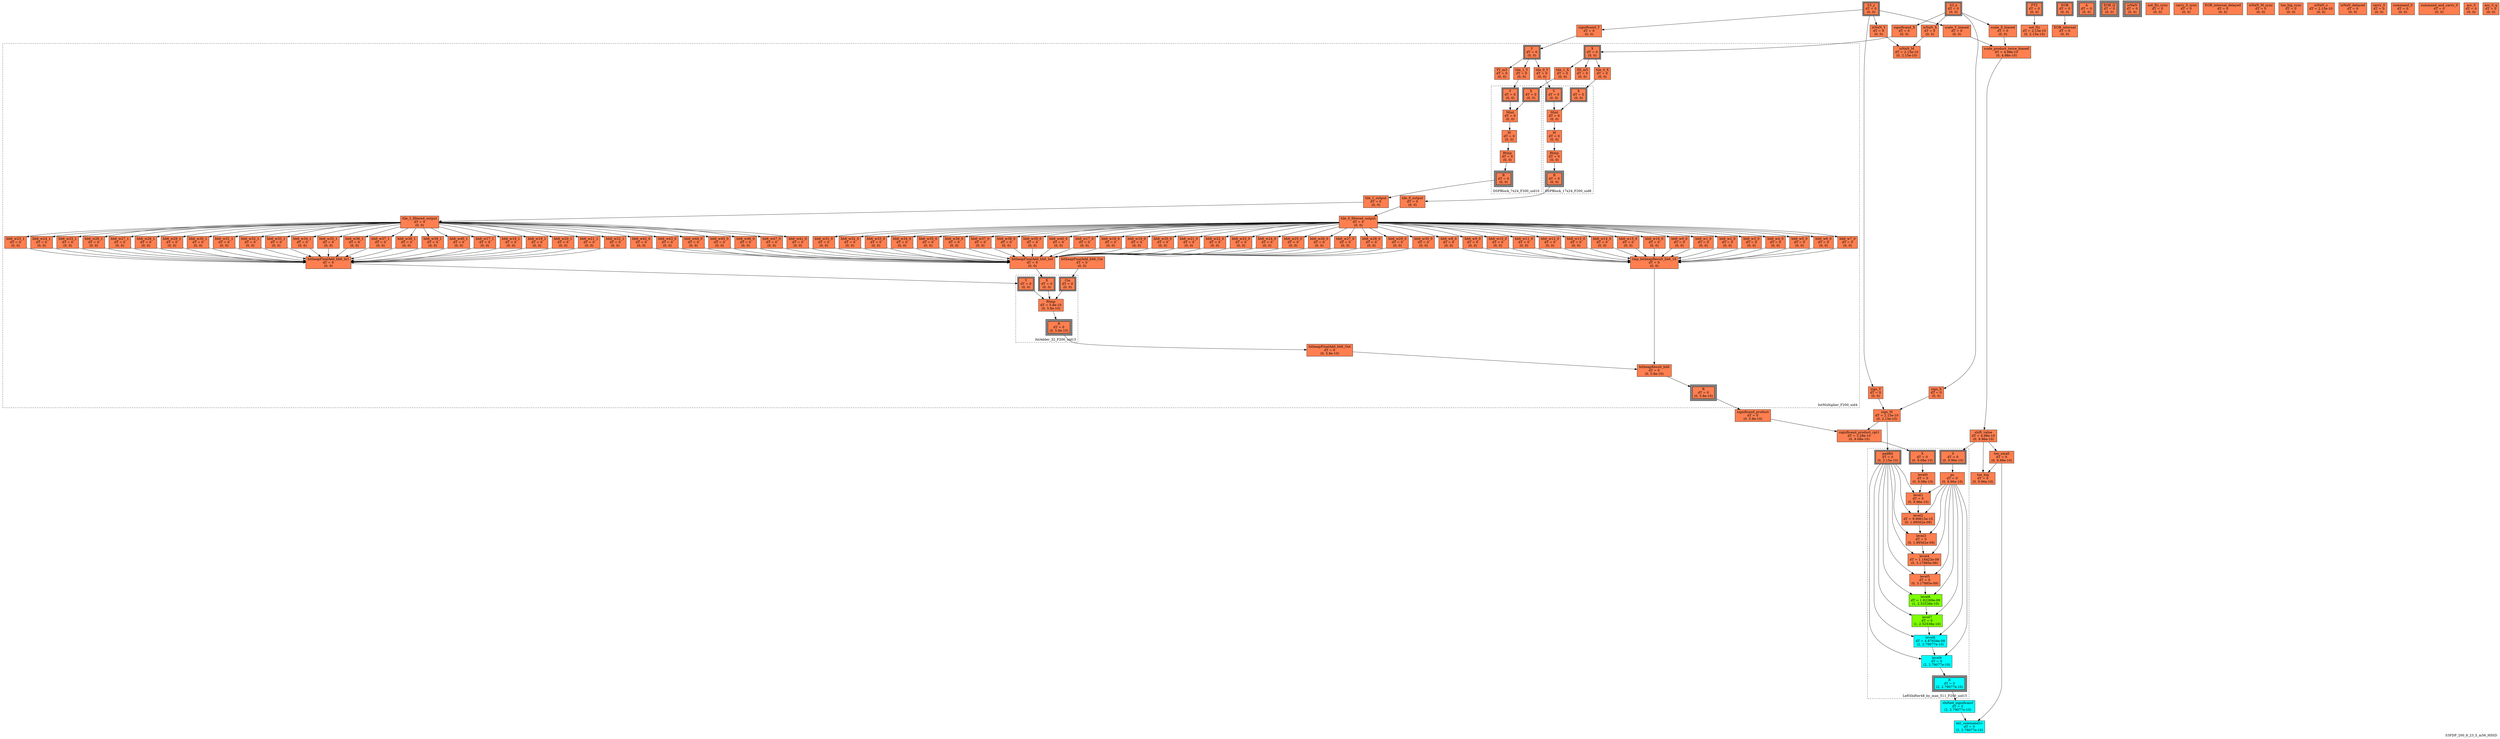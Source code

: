 digraph S3FDP_200_8_23_5_m56_HSSD
{
	//graph drawing options
	label=S3FDP_200_8_23_5_m56_HSSD;
	labelloc=bottom;
	labeljust=right;
	ratio=auto;
	nodesep=0.25;
	ranksep=0.5;

	//input/output signals of operator S3FDP_200_8_23_5_m56_HSSD
	S3_x__S3FDP_200_8_23_5_m56_HSSD [ label="S3_x\ndT = 0\n(0, 0)", shape=box, color=black, style="bold, filled", fillcolor=coral, peripheries=2 ];
	S3_y__S3FDP_200_8_23_5_m56_HSSD [ label="S3_y\ndT = 0\n(0, 0)", shape=box, color=black, style="bold, filled", fillcolor=coral, peripheries=2 ];
	FTZ__S3FDP_200_8_23_5_m56_HSSD [ label="FTZ\ndT = 0\n(0, 0)", shape=box, color=black, style="bold, filled", fillcolor=coral, peripheries=2 ];
	EOB__S3FDP_200_8_23_5_m56_HSSD [ label="EOB\ndT = 0\n(0, 0)", shape=box, color=black, style="bold, filled", fillcolor=coral, peripheries=2 ];
	A__S3FDP_200_8_23_5_m56_HSSD [ label="A\ndT = 0\n(0, 0)", shape=box, color=black, style="bold, filled", fillcolor=coral, peripheries=3 ];
	EOB_Q__S3FDP_200_8_23_5_m56_HSSD [ label="EOB_Q\ndT = 0\n(0, 0)", shape=box, color=black, style="bold, filled", fillcolor=coral, peripheries=3 ];
	isNaN__S3FDP_200_8_23_5_m56_HSSD [ label="isNaN\ndT = 0\n(0, 0)", shape=box, color=black, style="bold, filled", fillcolor=coral, peripheries=3 ];
	{rank=same S3_x__S3FDP_200_8_23_5_m56_HSSD, S3_y__S3FDP_200_8_23_5_m56_HSSD, FTZ__S3FDP_200_8_23_5_m56_HSSD, EOB__S3FDP_200_8_23_5_m56_HSSD};
	{rank=same A__S3FDP_200_8_23_5_m56_HSSD, EOB_Q__S3FDP_200_8_23_5_m56_HSSD, isNaN__S3FDP_200_8_23_5_m56_HSSD};
	//internal signals of operator S3FDP_200_8_23_5_m56_HSSD
	sign_X__S3FDP_200_8_23_5_m56_HSSD [ label="sign_X\ndT = 0\n(0, 0)", shape=box, color=black, style=filled, fillcolor=coral, peripheries=1 ];
	sign_Y__S3FDP_200_8_23_5_m56_HSSD [ label="sign_Y\ndT = 0\n(0, 0)", shape=box, color=black, style=filled, fillcolor=coral, peripheries=1 ];
	sign_M__S3FDP_200_8_23_5_m56_HSSD [ label="sign_M\ndT = 2.15e-10\n(0, 2.15e-10)", shape=box, color=black, style=filled, fillcolor=coral, peripheries=1 ];
	isNaN_X__S3FDP_200_8_23_5_m56_HSSD [ label="isNaN_X\ndT = 0\n(0, 0)", shape=box, color=black, style=filled, fillcolor=coral, peripheries=1 ];
	isNaN_Y__S3FDP_200_8_23_5_m56_HSSD [ label="isNaN_Y\ndT = 0\n(0, 0)", shape=box, color=black, style=filled, fillcolor=coral, peripheries=1 ];
	isNaN_M__S3FDP_200_8_23_5_m56_HSSD [ label="isNaN_M\ndT = 2.15e-10\n(0, 2.15e-10)", shape=box, color=black, style=filled, fillcolor=coral, peripheries=1 ];
	significand_X__S3FDP_200_8_23_5_m56_HSSD [ label="significand_X\ndT = 0\n(0, 0)", shape=box, color=black, style=filled, fillcolor=coral, peripheries=1 ];
	significand_Y__S3FDP_200_8_23_5_m56_HSSD [ label="significand_Y\ndT = 0\n(0, 0)", shape=box, color=black, style=filled, fillcolor=coral, peripheries=1 ];
	significand_product__S3FDP_200_8_23_5_m56_HSSD [ label="significand_product\ndT = 0\n(0, 5.8e-10)", shape=box, color=black, style=filled, fillcolor=coral, peripheries=1 ];
	scale_X_biased__S3FDP_200_8_23_5_m56_HSSD [ label="scale_X_biased\ndT = 0\n(0, 0)", shape=box, color=black, style=filled, fillcolor=coral, peripheries=1 ];
	scale_Y_biased__S3FDP_200_8_23_5_m56_HSSD [ label="scale_Y_biased\ndT = 0\n(0, 0)", shape=box, color=black, style=filled, fillcolor=coral, peripheries=1 ];
	scale_product_twice_biased__S3FDP_200_8_23_5_m56_HSSD [ label="scale_product_twice_biased\ndT = 4.98e-10\n(0, 4.98e-10)", shape=box, color=black, style=filled, fillcolor=coral, peripheries=1 ];
	significand_product_cpt1__S3FDP_200_8_23_5_m56_HSSD [ label="significand_product_cpt1\ndT = 3.28e-10\n(0, 9.08e-10)", shape=box, color=black, style=filled, fillcolor=coral, peripheries=1 ];
	shift_value__S3FDP_200_8_23_5_m56_HSSD [ label="shift_value\ndT = 4.98e-10\n(0, 9.96e-10)", shape=box, color=black, style=filled, fillcolor=coral, peripheries=1 ];
	shifted_significand__S3FDP_200_8_23_5_m56_HSSD [ label="shifted_significand\ndT = 0\n(2, 2.79077e-10)", shape=box, color=black, style=filled, fillcolor=cyan, peripheries=1 ];
	too_small__S3FDP_200_8_23_5_m56_HSSD [ label="too_small\ndT = 0\n(0, 9.96e-10)", shape=box, color=black, style=filled, fillcolor=coral, peripheries=1 ];
	too_big__S3FDP_200_8_23_5_m56_HSSD [ label="too_big\ndT = 0\n(0, 9.96e-10)", shape=box, color=black, style=filled, fillcolor=coral, peripheries=1 ];
	ext_summand1c__S3FDP_200_8_23_5_m56_HSSD [ label="ext_summand1c\ndT = 0\n(2, 2.79077e-10)", shape=box, color=black, style=filled, fillcolor=cyan, peripheries=1 ];
	not_ftz__S3FDP_200_8_23_5_m56_HSSD [ label="not_ftz\ndT = 2.15e-10\n(0, 2.15e-10)", shape=box, color=black, style=filled, fillcolor=coral, peripheries=1 ];
	EOB_internal__S3FDP_200_8_23_5_m56_HSSD [ label="EOB_internal\ndT = 0\n(0, 0)", shape=box, color=black, style=filled, fillcolor=coral, peripheries=1 ];
	not_ftz_sync__S3FDP_200_8_23_5_m56_HSSD [ label="not_ftz_sync\ndT = 0\n(0, 0)", shape=box, color=black, style=filled, fillcolor=coral, peripheries=1 ];
	carry_0_sync__S3FDP_200_8_23_5_m56_HSSD [ label="carry_0_sync\ndT = 0\n(0, 0)", shape=box, color=black, style=filled, fillcolor=coral, peripheries=1 ];
	EOB_internal_delayed__S3FDP_200_8_23_5_m56_HSSD [ label="EOB_internal_delayed\ndT = 0\n(0, 0)", shape=box, color=black, style=filled, fillcolor=coral, peripheries=1 ];
	isNaN_M_sync__S3FDP_200_8_23_5_m56_HSSD [ label="isNaN_M_sync\ndT = 0\n(0, 0)", shape=box, color=black, style=filled, fillcolor=coral, peripheries=1 ];
	too_big_sync__S3FDP_200_8_23_5_m56_HSSD [ label="too_big_sync\ndT = 0\n(0, 0)", shape=box, color=black, style=filled, fillcolor=coral, peripheries=1 ];
	isNaN_o__S3FDP_200_8_23_5_m56_HSSD [ label="isNaN_o\ndT = 2.15e-10\n(0, 0)", shape=box, color=black, style=filled, fillcolor=coral, peripheries=1 ];
	isNaN_delayed__S3FDP_200_8_23_5_m56_HSSD [ label="isNaN_delayed\ndT = 0\n(0, 0)", shape=box, color=black, style=filled, fillcolor=coral, peripheries=1 ];
	carry_0__S3FDP_200_8_23_5_m56_HSSD [ label="carry_0\ndT = 0\n(0, 0)", shape=box, color=black, style=filled, fillcolor=coral, peripheries=1 ];
	summand_0__S3FDP_200_8_23_5_m56_HSSD [ label="summand_0\ndT = 0\n(0, 0)", shape=box, color=black, style=filled, fillcolor=coral, peripheries=1 ];
	summand_and_carry_0__S3FDP_200_8_23_5_m56_HSSD [ label="summand_and_carry_0\ndT = 0\n(0, 0)", shape=box, color=black, style=filled, fillcolor=coral, peripheries=1 ];
	acc_0__S3FDP_200_8_23_5_m56_HSSD [ label="acc_0\ndT = 0\n(0, 0)", shape=box, color=black, style=filled, fillcolor=coral, peripheries=1 ];
	acc_0_q__S3FDP_200_8_23_5_m56_HSSD [ label="acc_0_q\ndT = 0\n(0, 0)", shape=box, color=black, style=filled, fillcolor=coral, peripheries=1 ];

	//subcomponents of operator S3FDP_200_8_23_5_m56_HSSD

	subgraph cluster_IntMultiplier_F200_uid4
	{
		//graph drawing options
		label=IntMultiplier_F200_uid4;
		labelloc=bottom;
		labeljust=right;
		style="bold, dotted";
		ratio=auto;
		nodesep=0.25;
		ranksep=0.5;

		//input/output signals of operator IntMultiplier_F200_uid4
		X__IntMultiplier_F200_uid4 [ label="X\ndT = 0\n(0, 0)", shape=box, color=black, style="bold, filled", fillcolor=coral, peripheries=2 ];
		Y__IntMultiplier_F200_uid4 [ label="Y\ndT = 0\n(0, 0)", shape=box, color=black, style="bold, filled", fillcolor=coral, peripheries=2 ];
		R__IntMultiplier_F200_uid4 [ label="R\ndT = 0\n(0, 5.8e-10)", shape=box, color=black, style="bold, filled", fillcolor=coral, peripheries=3 ];
		{rank=same X__IntMultiplier_F200_uid4, Y__IntMultiplier_F200_uid4};
		{rank=same R__IntMultiplier_F200_uid4};
		//internal signals of operator IntMultiplier_F200_uid4
		XX_m5__IntMultiplier_F200_uid4 [ label="XX_m5\ndT = 0\n(0, 0)", shape=box, color=black, style=filled, fillcolor=coral, peripheries=1 ];
		YY_m5__IntMultiplier_F200_uid4 [ label="YY_m5\ndT = 0\n(0, 0)", shape=box, color=black, style=filled, fillcolor=coral, peripheries=1 ];
		tile_0_X__IntMultiplier_F200_uid4 [ label="tile_0_X\ndT = 0\n(0, 0)", shape=box, color=black, style=filled, fillcolor=coral, peripheries=1 ];
		tile_0_Y__IntMultiplier_F200_uid4 [ label="tile_0_Y\ndT = 0\n(0, 0)", shape=box, color=black, style=filled, fillcolor=coral, peripheries=1 ];
		tile_0_output__IntMultiplier_F200_uid4 [ label="tile_0_output\ndT = 0\n(0, 0)", shape=box, color=black, style=filled, fillcolor=coral, peripheries=1 ];
		tile_0_filtered_output__IntMultiplier_F200_uid4 [ label="tile_0_filtered_output\ndT = 0\n(0, 0)", shape=box, color=black, style=filled, fillcolor=coral, peripheries=1 ];
		bh6_w0_0__IntMultiplier_F200_uid4 [ label="bh6_w0_0\ndT = 0\n(0, 0)", shape=box, color=black, style=filled, fillcolor=coral, peripheries=1 ];
		bh6_w1_0__IntMultiplier_F200_uid4 [ label="bh6_w1_0\ndT = 0\n(0, 0)", shape=box, color=black, style=filled, fillcolor=coral, peripheries=1 ];
		bh6_w2_0__IntMultiplier_F200_uid4 [ label="bh6_w2_0\ndT = 0\n(0, 0)", shape=box, color=black, style=filled, fillcolor=coral, peripheries=1 ];
		bh6_w3_0__IntMultiplier_F200_uid4 [ label="bh6_w3_0\ndT = 0\n(0, 0)", shape=box, color=black, style=filled, fillcolor=coral, peripheries=1 ];
		bh6_w4_0__IntMultiplier_F200_uid4 [ label="bh6_w4_0\ndT = 0\n(0, 0)", shape=box, color=black, style=filled, fillcolor=coral, peripheries=1 ];
		bh6_w5_0__IntMultiplier_F200_uid4 [ label="bh6_w5_0\ndT = 0\n(0, 0)", shape=box, color=black, style=filled, fillcolor=coral, peripheries=1 ];
		bh6_w6_0__IntMultiplier_F200_uid4 [ label="bh6_w6_0\ndT = 0\n(0, 0)", shape=box, color=black, style=filled, fillcolor=coral, peripheries=1 ];
		bh6_w7_0__IntMultiplier_F200_uid4 [ label="bh6_w7_0\ndT = 0\n(0, 0)", shape=box, color=black, style=filled, fillcolor=coral, peripheries=1 ];
		bh6_w8_0__IntMultiplier_F200_uid4 [ label="bh6_w8_0\ndT = 0\n(0, 0)", shape=box, color=black, style=filled, fillcolor=coral, peripheries=1 ];
		bh6_w9_0__IntMultiplier_F200_uid4 [ label="bh6_w9_0\ndT = 0\n(0, 0)", shape=box, color=black, style=filled, fillcolor=coral, peripheries=1 ];
		bh6_w10_0__IntMultiplier_F200_uid4 [ label="bh6_w10_0\ndT = 0\n(0, 0)", shape=box, color=black, style=filled, fillcolor=coral, peripheries=1 ];
		bh6_w11_0__IntMultiplier_F200_uid4 [ label="bh6_w11_0\ndT = 0\n(0, 0)", shape=box, color=black, style=filled, fillcolor=coral, peripheries=1 ];
		bh6_w12_0__IntMultiplier_F200_uid4 [ label="bh6_w12_0\ndT = 0\n(0, 0)", shape=box, color=black, style=filled, fillcolor=coral, peripheries=1 ];
		bh6_w13_0__IntMultiplier_F200_uid4 [ label="bh6_w13_0\ndT = 0\n(0, 0)", shape=box, color=black, style=filled, fillcolor=coral, peripheries=1 ];
		bh6_w14_0__IntMultiplier_F200_uid4 [ label="bh6_w14_0\ndT = 0\n(0, 0)", shape=box, color=black, style=filled, fillcolor=coral, peripheries=1 ];
		bh6_w15_0__IntMultiplier_F200_uid4 [ label="bh6_w15_0\ndT = 0\n(0, 0)", shape=box, color=black, style=filled, fillcolor=coral, peripheries=1 ];
		bh6_w16_0__IntMultiplier_F200_uid4 [ label="bh6_w16_0\ndT = 0\n(0, 0)", shape=box, color=black, style=filled, fillcolor=coral, peripheries=1 ];
		bh6_w17_0__IntMultiplier_F200_uid4 [ label="bh6_w17_0\ndT = 0\n(0, 0)", shape=box, color=black, style=filled, fillcolor=coral, peripheries=1 ];
		bh6_w18_0__IntMultiplier_F200_uid4 [ label="bh6_w18_0\ndT = 0\n(0, 0)", shape=box, color=black, style=filled, fillcolor=coral, peripheries=1 ];
		bh6_w19_0__IntMultiplier_F200_uid4 [ label="bh6_w19_0\ndT = 0\n(0, 0)", shape=box, color=black, style=filled, fillcolor=coral, peripheries=1 ];
		bh6_w20_0__IntMultiplier_F200_uid4 [ label="bh6_w20_0\ndT = 0\n(0, 0)", shape=box, color=black, style=filled, fillcolor=coral, peripheries=1 ];
		bh6_w21_0__IntMultiplier_F200_uid4 [ label="bh6_w21_0\ndT = 0\n(0, 0)", shape=box, color=black, style=filled, fillcolor=coral, peripheries=1 ];
		bh6_w22_0__IntMultiplier_F200_uid4 [ label="bh6_w22_0\ndT = 0\n(0, 0)", shape=box, color=black, style=filled, fillcolor=coral, peripheries=1 ];
		bh6_w23_0__IntMultiplier_F200_uid4 [ label="bh6_w23_0\ndT = 0\n(0, 0)", shape=box, color=black, style=filled, fillcolor=coral, peripheries=1 ];
		bh6_w24_0__IntMultiplier_F200_uid4 [ label="bh6_w24_0\ndT = 0\n(0, 0)", shape=box, color=black, style=filled, fillcolor=coral, peripheries=1 ];
		bh6_w25_0__IntMultiplier_F200_uid4 [ label="bh6_w25_0\ndT = 0\n(0, 0)", shape=box, color=black, style=filled, fillcolor=coral, peripheries=1 ];
		bh6_w26_0__IntMultiplier_F200_uid4 [ label="bh6_w26_0\ndT = 0\n(0, 0)", shape=box, color=black, style=filled, fillcolor=coral, peripheries=1 ];
		bh6_w27_0__IntMultiplier_F200_uid4 [ label="bh6_w27_0\ndT = 0\n(0, 0)", shape=box, color=black, style=filled, fillcolor=coral, peripheries=1 ];
		bh6_w28_0__IntMultiplier_F200_uid4 [ label="bh6_w28_0\ndT = 0\n(0, 0)", shape=box, color=black, style=filled, fillcolor=coral, peripheries=1 ];
		bh6_w29_0__IntMultiplier_F200_uid4 [ label="bh6_w29_0\ndT = 0\n(0, 0)", shape=box, color=black, style=filled, fillcolor=coral, peripheries=1 ];
		bh6_w30_0__IntMultiplier_F200_uid4 [ label="bh6_w30_0\ndT = 0\n(0, 0)", shape=box, color=black, style=filled, fillcolor=coral, peripheries=1 ];
		bh6_w31_0__IntMultiplier_F200_uid4 [ label="bh6_w31_0\ndT = 0\n(0, 0)", shape=box, color=black, style=filled, fillcolor=coral, peripheries=1 ];
		bh6_w32_0__IntMultiplier_F200_uid4 [ label="bh6_w32_0\ndT = 0\n(0, 0)", shape=box, color=black, style=filled, fillcolor=coral, peripheries=1 ];
		bh6_w33_0__IntMultiplier_F200_uid4 [ label="bh6_w33_0\ndT = 0\n(0, 0)", shape=box, color=black, style=filled, fillcolor=coral, peripheries=1 ];
		bh6_w34_0__IntMultiplier_F200_uid4 [ label="bh6_w34_0\ndT = 0\n(0, 0)", shape=box, color=black, style=filled, fillcolor=coral, peripheries=1 ];
		bh6_w35_0__IntMultiplier_F200_uid4 [ label="bh6_w35_0\ndT = 0\n(0, 0)", shape=box, color=black, style=filled, fillcolor=coral, peripheries=1 ];
		bh6_w36_0__IntMultiplier_F200_uid4 [ label="bh6_w36_0\ndT = 0\n(0, 0)", shape=box, color=black, style=filled, fillcolor=coral, peripheries=1 ];
		bh6_w37_0__IntMultiplier_F200_uid4 [ label="bh6_w37_0\ndT = 0\n(0, 0)", shape=box, color=black, style=filled, fillcolor=coral, peripheries=1 ];
		bh6_w38_0__IntMultiplier_F200_uid4 [ label="bh6_w38_0\ndT = 0\n(0, 0)", shape=box, color=black, style=filled, fillcolor=coral, peripheries=1 ];
		bh6_w39_0__IntMultiplier_F200_uid4 [ label="bh6_w39_0\ndT = 0\n(0, 0)", shape=box, color=black, style=filled, fillcolor=coral, peripheries=1 ];
		bh6_w40_0__IntMultiplier_F200_uid4 [ label="bh6_w40_0\ndT = 0\n(0, 0)", shape=box, color=black, style=filled, fillcolor=coral, peripheries=1 ];
		tile_1_X__IntMultiplier_F200_uid4 [ label="tile_1_X\ndT = 0\n(0, 0)", shape=box, color=black, style=filled, fillcolor=coral, peripheries=1 ];
		tile_1_Y__IntMultiplier_F200_uid4 [ label="tile_1_Y\ndT = 0\n(0, 0)", shape=box, color=black, style=filled, fillcolor=coral, peripheries=1 ];
		tile_1_output__IntMultiplier_F200_uid4 [ label="tile_1_output\ndT = 0\n(0, 0)", shape=box, color=black, style=filled, fillcolor=coral, peripheries=1 ];
		tile_1_filtered_output__IntMultiplier_F200_uid4 [ label="tile_1_filtered_output\ndT = 0\n(0, 0)", shape=box, color=black, style=filled, fillcolor=coral, peripheries=1 ];
		bh6_w17_1__IntMultiplier_F200_uid4 [ label="bh6_w17_1\ndT = 0\n(0, 0)", shape=box, color=black, style=filled, fillcolor=coral, peripheries=1 ];
		bh6_w18_1__IntMultiplier_F200_uid4 [ label="bh6_w18_1\ndT = 0\n(0, 0)", shape=box, color=black, style=filled, fillcolor=coral, peripheries=1 ];
		bh6_w19_1__IntMultiplier_F200_uid4 [ label="bh6_w19_1\ndT = 0\n(0, 0)", shape=box, color=black, style=filled, fillcolor=coral, peripheries=1 ];
		bh6_w20_1__IntMultiplier_F200_uid4 [ label="bh6_w20_1\ndT = 0\n(0, 0)", shape=box, color=black, style=filled, fillcolor=coral, peripheries=1 ];
		bh6_w21_1__IntMultiplier_F200_uid4 [ label="bh6_w21_1\ndT = 0\n(0, 0)", shape=box, color=black, style=filled, fillcolor=coral, peripheries=1 ];
		bh6_w22_1__IntMultiplier_F200_uid4 [ label="bh6_w22_1\ndT = 0\n(0, 0)", shape=box, color=black, style=filled, fillcolor=coral, peripheries=1 ];
		bh6_w23_1__IntMultiplier_F200_uid4 [ label="bh6_w23_1\ndT = 0\n(0, 0)", shape=box, color=black, style=filled, fillcolor=coral, peripheries=1 ];
		bh6_w24_1__IntMultiplier_F200_uid4 [ label="bh6_w24_1\ndT = 0\n(0, 0)", shape=box, color=black, style=filled, fillcolor=coral, peripheries=1 ];
		bh6_w25_1__IntMultiplier_F200_uid4 [ label="bh6_w25_1\ndT = 0\n(0, 0)", shape=box, color=black, style=filled, fillcolor=coral, peripheries=1 ];
		bh6_w26_1__IntMultiplier_F200_uid4 [ label="bh6_w26_1\ndT = 0\n(0, 0)", shape=box, color=black, style=filled, fillcolor=coral, peripheries=1 ];
		bh6_w27_1__IntMultiplier_F200_uid4 [ label="bh6_w27_1\ndT = 0\n(0, 0)", shape=box, color=black, style=filled, fillcolor=coral, peripheries=1 ];
		bh6_w28_1__IntMultiplier_F200_uid4 [ label="bh6_w28_1\ndT = 0\n(0, 0)", shape=box, color=black, style=filled, fillcolor=coral, peripheries=1 ];
		bh6_w29_1__IntMultiplier_F200_uid4 [ label="bh6_w29_1\ndT = 0\n(0, 0)", shape=box, color=black, style=filled, fillcolor=coral, peripheries=1 ];
		bh6_w30_1__IntMultiplier_F200_uid4 [ label="bh6_w30_1\ndT = 0\n(0, 0)", shape=box, color=black, style=filled, fillcolor=coral, peripheries=1 ];
		bh6_w31_1__IntMultiplier_F200_uid4 [ label="bh6_w31_1\ndT = 0\n(0, 0)", shape=box, color=black, style=filled, fillcolor=coral, peripheries=1 ];
		bh6_w32_1__IntMultiplier_F200_uid4 [ label="bh6_w32_1\ndT = 0\n(0, 0)", shape=box, color=black, style=filled, fillcolor=coral, peripheries=1 ];
		bh6_w33_1__IntMultiplier_F200_uid4 [ label="bh6_w33_1\ndT = 0\n(0, 0)", shape=box, color=black, style=filled, fillcolor=coral, peripheries=1 ];
		bh6_w34_1__IntMultiplier_F200_uid4 [ label="bh6_w34_1\ndT = 0\n(0, 0)", shape=box, color=black, style=filled, fillcolor=coral, peripheries=1 ];
		bh6_w35_1__IntMultiplier_F200_uid4 [ label="bh6_w35_1\ndT = 0\n(0, 0)", shape=box, color=black, style=filled, fillcolor=coral, peripheries=1 ];
		bh6_w36_1__IntMultiplier_F200_uid4 [ label="bh6_w36_1\ndT = 0\n(0, 0)", shape=box, color=black, style=filled, fillcolor=coral, peripheries=1 ];
		bh6_w37_1__IntMultiplier_F200_uid4 [ label="bh6_w37_1\ndT = 0\n(0, 0)", shape=box, color=black, style=filled, fillcolor=coral, peripheries=1 ];
		bh6_w38_1__IntMultiplier_F200_uid4 [ label="bh6_w38_1\ndT = 0\n(0, 0)", shape=box, color=black, style=filled, fillcolor=coral, peripheries=1 ];
		bh6_w39_1__IntMultiplier_F200_uid4 [ label="bh6_w39_1\ndT = 0\n(0, 0)", shape=box, color=black, style=filled, fillcolor=coral, peripheries=1 ];
		bh6_w40_1__IntMultiplier_F200_uid4 [ label="bh6_w40_1\ndT = 0\n(0, 0)", shape=box, color=black, style=filled, fillcolor=coral, peripheries=1 ];
		bh6_w41_0__IntMultiplier_F200_uid4 [ label="bh6_w41_0\ndT = 0\n(0, 0)", shape=box, color=black, style=filled, fillcolor=coral, peripheries=1 ];
		bh6_w42_0__IntMultiplier_F200_uid4 [ label="bh6_w42_0\ndT = 0\n(0, 0)", shape=box, color=black, style=filled, fillcolor=coral, peripheries=1 ];
		bh6_w43_0__IntMultiplier_F200_uid4 [ label="bh6_w43_0\ndT = 0\n(0, 0)", shape=box, color=black, style=filled, fillcolor=coral, peripheries=1 ];
		bh6_w44_0__IntMultiplier_F200_uid4 [ label="bh6_w44_0\ndT = 0\n(0, 0)", shape=box, color=black, style=filled, fillcolor=coral, peripheries=1 ];
		bh6_w45_0__IntMultiplier_F200_uid4 [ label="bh6_w45_0\ndT = 0\n(0, 0)", shape=box, color=black, style=filled, fillcolor=coral, peripheries=1 ];
		bh6_w46_0__IntMultiplier_F200_uid4 [ label="bh6_w46_0\ndT = 0\n(0, 0)", shape=box, color=black, style=filled, fillcolor=coral, peripheries=1 ];
		bh6_w47_0__IntMultiplier_F200_uid4 [ label="bh6_w47_0\ndT = 0\n(0, 0)", shape=box, color=black, style=filled, fillcolor=coral, peripheries=1 ];
		tmp_bitheapResult_bh6_16__IntMultiplier_F200_uid4 [ label="tmp_bitheapResult_bh6_16\ndT = 0\n(0, 0)", shape=box, color=black, style=filled, fillcolor=coral, peripheries=1 ];
		bitheapFinalAdd_bh6_In0__IntMultiplier_F200_uid4 [ label="bitheapFinalAdd_bh6_In0\ndT = 0\n(0, 0)", shape=box, color=black, style=filled, fillcolor=coral, peripheries=1 ];
		bitheapFinalAdd_bh6_In1__IntMultiplier_F200_uid4 [ label="bitheapFinalAdd_bh6_In1\ndT = 0\n(0, 0)", shape=box, color=black, style=filled, fillcolor=coral, peripheries=1 ];
		bitheapFinalAdd_bh6_Cin__IntMultiplier_F200_uid4 [ label="bitheapFinalAdd_bh6_Cin\ndT = 0\n(0, 0)", shape=box, color=black, style=filled, fillcolor=coral, peripheries=1 ];
		bitheapFinalAdd_bh6_Out__IntMultiplier_F200_uid4 [ label="bitheapFinalAdd_bh6_Out\ndT = 0\n(0, 5.8e-10)", shape=box, color=black, style=filled, fillcolor=coral, peripheries=1 ];
		bitheapResult_bh6__IntMultiplier_F200_uid4 [ label="bitheapResult_bh6\ndT = 0\n(0, 5.8e-10)", shape=box, color=black, style=filled, fillcolor=coral, peripheries=1 ];

		//subcomponents of operator IntMultiplier_F200_uid4

		subgraph cluster_DSPBlock_17x24_F200_uid8
		{
			//graph drawing options
			label=DSPBlock_17x24_F200_uid8;
			labelloc=bottom;
			labeljust=right;
			style="bold, dotted";
			ratio=auto;
			nodesep=0.25;
			ranksep=0.5;

			//input/output signals of operator DSPBlock_17x24_F200_uid8
			X__DSPBlock_17x24_F200_uid8 [ label="X\ndT = 0\n(0, 0)", shape=box, color=black, style="bold, filled", fillcolor=coral, peripheries=2 ];
			Y__DSPBlock_17x24_F200_uid8 [ label="Y\ndT = 0\n(0, 0)", shape=box, color=black, style="bold, filled", fillcolor=coral, peripheries=2 ];
			R__DSPBlock_17x24_F200_uid8 [ label="R\ndT = 0\n(0, 0)", shape=box, color=black, style="bold, filled", fillcolor=coral, peripheries=3 ];
			{rank=same X__DSPBlock_17x24_F200_uid8, Y__DSPBlock_17x24_F200_uid8};
			{rank=same R__DSPBlock_17x24_F200_uid8};
			//internal signals of operator DSPBlock_17x24_F200_uid8
			Mint__DSPBlock_17x24_F200_uid8 [ label="Mint\ndT = 0\n(0, 0)", shape=box, color=black, style=filled, fillcolor=coral, peripheries=1 ];
			M__DSPBlock_17x24_F200_uid8 [ label="M\ndT = 0\n(0, 0)", shape=box, color=black, style=filled, fillcolor=coral, peripheries=1 ];
			Rtmp__DSPBlock_17x24_F200_uid8 [ label="Rtmp\ndT = 0\n(0, 0)", shape=box, color=black, style=filled, fillcolor=coral, peripheries=1 ];

			//subcomponents of operator DSPBlock_17x24_F200_uid8

			//input and internal signal connections of operator DSPBlock_17x24_F200_uid8
			X__DSPBlock_17x24_F200_uid8 -> Mint__DSPBlock_17x24_F200_uid8 [ arrowhead=normal, arrowsize=1.0, arrowtail=normal, color=black, dir=forward  ];
			Y__DSPBlock_17x24_F200_uid8 -> Mint__DSPBlock_17x24_F200_uid8 [ arrowhead=normal, arrowsize=1.0, arrowtail=normal, color=black, dir=forward  ];
			Mint__DSPBlock_17x24_F200_uid8 -> M__DSPBlock_17x24_F200_uid8 [ arrowhead=normal, arrowsize=1.0, arrowtail=normal, color=black, dir=forward  ];
			M__DSPBlock_17x24_F200_uid8 -> Rtmp__DSPBlock_17x24_F200_uid8 [ arrowhead=normal, arrowsize=1.0, arrowtail=normal, color=black, dir=forward  ];
			Rtmp__DSPBlock_17x24_F200_uid8 -> R__DSPBlock_17x24_F200_uid8 [ arrowhead=normal, arrowsize=1.0, arrowtail=normal, color=black, dir=forward  ];
		}

			//output signal connections of operator DSPBlock_17x24_F200_uid8
			R__DSPBlock_17x24_F200_uid8 -> tile_0_output__IntMultiplier_F200_uid4 [ arrowhead=normal, arrowsize=1.0, arrowtail=normal, color=black, dir=forward  ];

		subgraph cluster_DSPBlock_7x24_F200_uid10
		{
			//graph drawing options
			label=DSPBlock_7x24_F200_uid10;
			labelloc=bottom;
			labeljust=right;
			style="bold, dotted";
			ratio=auto;
			nodesep=0.25;
			ranksep=0.5;

			//input/output signals of operator DSPBlock_7x24_F200_uid10
			X__DSPBlock_7x24_F200_uid10 [ label="X\ndT = 0\n(0, 0)", shape=box, color=black, style="bold, filled", fillcolor=coral, peripheries=2 ];
			Y__DSPBlock_7x24_F200_uid10 [ label="Y\ndT = 0\n(0, 0)", shape=box, color=black, style="bold, filled", fillcolor=coral, peripheries=2 ];
			R__DSPBlock_7x24_F200_uid10 [ label="R\ndT = 0\n(0, 0)", shape=box, color=black, style="bold, filled", fillcolor=coral, peripheries=3 ];
			{rank=same X__DSPBlock_7x24_F200_uid10, Y__DSPBlock_7x24_F200_uid10};
			{rank=same R__DSPBlock_7x24_F200_uid10};
			//internal signals of operator DSPBlock_7x24_F200_uid10
			Mint__DSPBlock_7x24_F200_uid10 [ label="Mint\ndT = 0\n(0, 0)", shape=box, color=black, style=filled, fillcolor=coral, peripheries=1 ];
			M__DSPBlock_7x24_F200_uid10 [ label="M\ndT = 0\n(0, 0)", shape=box, color=black, style=filled, fillcolor=coral, peripheries=1 ];
			Rtmp__DSPBlock_7x24_F200_uid10 [ label="Rtmp\ndT = 0\n(0, 0)", shape=box, color=black, style=filled, fillcolor=coral, peripheries=1 ];

			//subcomponents of operator DSPBlock_7x24_F200_uid10

			//input and internal signal connections of operator DSPBlock_7x24_F200_uid10
			X__DSPBlock_7x24_F200_uid10 -> Mint__DSPBlock_7x24_F200_uid10 [ arrowhead=normal, arrowsize=1.0, arrowtail=normal, color=black, dir=forward  ];
			Y__DSPBlock_7x24_F200_uid10 -> Mint__DSPBlock_7x24_F200_uid10 [ arrowhead=normal, arrowsize=1.0, arrowtail=normal, color=black, dir=forward  ];
			Mint__DSPBlock_7x24_F200_uid10 -> M__DSPBlock_7x24_F200_uid10 [ arrowhead=normal, arrowsize=1.0, arrowtail=normal, color=black, dir=forward  ];
			M__DSPBlock_7x24_F200_uid10 -> Rtmp__DSPBlock_7x24_F200_uid10 [ arrowhead=normal, arrowsize=1.0, arrowtail=normal, color=black, dir=forward  ];
			Rtmp__DSPBlock_7x24_F200_uid10 -> R__DSPBlock_7x24_F200_uid10 [ arrowhead=normal, arrowsize=1.0, arrowtail=normal, color=black, dir=forward  ];
		}

			//output signal connections of operator DSPBlock_7x24_F200_uid10
			R__DSPBlock_7x24_F200_uid10 -> tile_1_output__IntMultiplier_F200_uid4 [ arrowhead=normal, arrowsize=1.0, arrowtail=normal, color=black, dir=forward  ];

		subgraph cluster_IntAdder_32_F200_uid13
		{
			//graph drawing options
			label=IntAdder_32_F200_uid13;
			labelloc=bottom;
			labeljust=right;
			style="bold, dotted";
			ratio=auto;
			nodesep=0.25;
			ranksep=0.5;

			//input/output signals of operator IntAdder_32_F200_uid13
			X__IntAdder_32_F200_uid13 [ label="X\ndT = 0\n(0, 0)", shape=box, color=black, style="bold, filled", fillcolor=coral, peripheries=2 ];
			Y__IntAdder_32_F200_uid13 [ label="Y\ndT = 0\n(0, 0)", shape=box, color=black, style="bold, filled", fillcolor=coral, peripheries=2 ];
			Cin__IntAdder_32_F200_uid13 [ label="Cin\ndT = 0\n(0, 0)", shape=box, color=black, style="bold, filled", fillcolor=coral, peripheries=2 ];
			R__IntAdder_32_F200_uid13 [ label="R\ndT = 0\n(0, 5.8e-10)", shape=box, color=black, style="bold, filled", fillcolor=coral, peripheries=3 ];
			{rank=same X__IntAdder_32_F200_uid13, Y__IntAdder_32_F200_uid13, Cin__IntAdder_32_F200_uid13};
			{rank=same R__IntAdder_32_F200_uid13};
			//internal signals of operator IntAdder_32_F200_uid13
			Rtmp__IntAdder_32_F200_uid13 [ label="Rtmp\ndT = 5.8e-10\n(0, 5.8e-10)", shape=box, color=black, style=filled, fillcolor=coral, peripheries=1 ];

			//subcomponents of operator IntAdder_32_F200_uid13

			//input and internal signal connections of operator IntAdder_32_F200_uid13
			X__IntAdder_32_F200_uid13 -> Rtmp__IntAdder_32_F200_uid13 [ arrowhead=normal, arrowsize=1.0, arrowtail=normal, color=black, dir=forward  ];
			Y__IntAdder_32_F200_uid13 -> Rtmp__IntAdder_32_F200_uid13 [ arrowhead=normal, arrowsize=1.0, arrowtail=normal, color=black, dir=forward  ];
			Cin__IntAdder_32_F200_uid13 -> Rtmp__IntAdder_32_F200_uid13 [ arrowhead=normal, arrowsize=1.0, arrowtail=normal, color=black, dir=forward  ];
			Rtmp__IntAdder_32_F200_uid13 -> R__IntAdder_32_F200_uid13 [ arrowhead=normal, arrowsize=1.0, arrowtail=normal, color=black, dir=forward  ];
		}

			//output signal connections of operator IntAdder_32_F200_uid13
			R__IntAdder_32_F200_uid13 -> bitheapFinalAdd_bh6_Out__IntMultiplier_F200_uid4 [ arrowhead=normal, arrowsize=1.0, arrowtail=normal, color=black, dir=forward  ];

		//input and internal signal connections of operator IntMultiplier_F200_uid4
		X__IntMultiplier_F200_uid4 -> XX_m5__IntMultiplier_F200_uid4 [ arrowhead=normal, arrowsize=1.0, arrowtail=normal, color=black, dir=forward  ];
		X__IntMultiplier_F200_uid4 -> tile_0_X__IntMultiplier_F200_uid4 [ arrowhead=normal, arrowsize=1.0, arrowtail=normal, color=black, dir=forward  ];
		X__IntMultiplier_F200_uid4 -> tile_1_X__IntMultiplier_F200_uid4 [ arrowhead=normal, arrowsize=1.0, arrowtail=normal, color=black, dir=forward  ];
		Y__IntMultiplier_F200_uid4 -> YY_m5__IntMultiplier_F200_uid4 [ arrowhead=normal, arrowsize=1.0, arrowtail=normal, color=black, dir=forward  ];
		Y__IntMultiplier_F200_uid4 -> tile_0_Y__IntMultiplier_F200_uid4 [ arrowhead=normal, arrowsize=1.0, arrowtail=normal, color=black, dir=forward  ];
		Y__IntMultiplier_F200_uid4 -> tile_1_Y__IntMultiplier_F200_uid4 [ arrowhead=normal, arrowsize=1.0, arrowtail=normal, color=black, dir=forward  ];
		tile_0_X__IntMultiplier_F200_uid4 -> X__DSPBlock_17x24_F200_uid8 [ arrowhead=normal, arrowsize=1.0, arrowtail=normal, color=black, dir=forward  ];
		tile_0_Y__IntMultiplier_F200_uid4 -> Y__DSPBlock_17x24_F200_uid8 [ arrowhead=normal, arrowsize=1.0, arrowtail=normal, color=black, dir=forward  ];
		tile_0_output__IntMultiplier_F200_uid4 -> tile_0_filtered_output__IntMultiplier_F200_uid4 [ arrowhead=normal, arrowsize=1.0, arrowtail=normal, color=black, dir=forward  ];
		tile_0_filtered_output__IntMultiplier_F200_uid4 -> bh6_w0_0__IntMultiplier_F200_uid4 [ arrowhead=normal, arrowsize=1.0, arrowtail=normal, color=black, dir=forward  ];
		tile_0_filtered_output__IntMultiplier_F200_uid4 -> bh6_w1_0__IntMultiplier_F200_uid4 [ arrowhead=normal, arrowsize=1.0, arrowtail=normal, color=black, dir=forward  ];
		tile_0_filtered_output__IntMultiplier_F200_uid4 -> bh6_w2_0__IntMultiplier_F200_uid4 [ arrowhead=normal, arrowsize=1.0, arrowtail=normal, color=black, dir=forward  ];
		tile_0_filtered_output__IntMultiplier_F200_uid4 -> bh6_w3_0__IntMultiplier_F200_uid4 [ arrowhead=normal, arrowsize=1.0, arrowtail=normal, color=black, dir=forward  ];
		tile_0_filtered_output__IntMultiplier_F200_uid4 -> bh6_w4_0__IntMultiplier_F200_uid4 [ arrowhead=normal, arrowsize=1.0, arrowtail=normal, color=black, dir=forward  ];
		tile_0_filtered_output__IntMultiplier_F200_uid4 -> bh6_w5_0__IntMultiplier_F200_uid4 [ arrowhead=normal, arrowsize=1.0, arrowtail=normal, color=black, dir=forward  ];
		tile_0_filtered_output__IntMultiplier_F200_uid4 -> bh6_w6_0__IntMultiplier_F200_uid4 [ arrowhead=normal, arrowsize=1.0, arrowtail=normal, color=black, dir=forward  ];
		tile_0_filtered_output__IntMultiplier_F200_uid4 -> bh6_w7_0__IntMultiplier_F200_uid4 [ arrowhead=normal, arrowsize=1.0, arrowtail=normal, color=black, dir=forward  ];
		tile_0_filtered_output__IntMultiplier_F200_uid4 -> bh6_w8_0__IntMultiplier_F200_uid4 [ arrowhead=normal, arrowsize=1.0, arrowtail=normal, color=black, dir=forward  ];
		tile_0_filtered_output__IntMultiplier_F200_uid4 -> bh6_w9_0__IntMultiplier_F200_uid4 [ arrowhead=normal, arrowsize=1.0, arrowtail=normal, color=black, dir=forward  ];
		tile_0_filtered_output__IntMultiplier_F200_uid4 -> bh6_w10_0__IntMultiplier_F200_uid4 [ arrowhead=normal, arrowsize=1.0, arrowtail=normal, color=black, dir=forward  ];
		tile_0_filtered_output__IntMultiplier_F200_uid4 -> bh6_w11_0__IntMultiplier_F200_uid4 [ arrowhead=normal, arrowsize=1.0, arrowtail=normal, color=black, dir=forward  ];
		tile_0_filtered_output__IntMultiplier_F200_uid4 -> bh6_w12_0__IntMultiplier_F200_uid4 [ arrowhead=normal, arrowsize=1.0, arrowtail=normal, color=black, dir=forward  ];
		tile_0_filtered_output__IntMultiplier_F200_uid4 -> bh6_w13_0__IntMultiplier_F200_uid4 [ arrowhead=normal, arrowsize=1.0, arrowtail=normal, color=black, dir=forward  ];
		tile_0_filtered_output__IntMultiplier_F200_uid4 -> bh6_w14_0__IntMultiplier_F200_uid4 [ arrowhead=normal, arrowsize=1.0, arrowtail=normal, color=black, dir=forward  ];
		tile_0_filtered_output__IntMultiplier_F200_uid4 -> bh6_w15_0__IntMultiplier_F200_uid4 [ arrowhead=normal, arrowsize=1.0, arrowtail=normal, color=black, dir=forward  ];
		tile_0_filtered_output__IntMultiplier_F200_uid4 -> bh6_w16_0__IntMultiplier_F200_uid4 [ arrowhead=normal, arrowsize=1.0, arrowtail=normal, color=black, dir=forward  ];
		tile_0_filtered_output__IntMultiplier_F200_uid4 -> bh6_w17_0__IntMultiplier_F200_uid4 [ arrowhead=normal, arrowsize=1.0, arrowtail=normal, color=black, dir=forward  ];
		tile_0_filtered_output__IntMultiplier_F200_uid4 -> bh6_w18_0__IntMultiplier_F200_uid4 [ arrowhead=normal, arrowsize=1.0, arrowtail=normal, color=black, dir=forward  ];
		tile_0_filtered_output__IntMultiplier_F200_uid4 -> bh6_w19_0__IntMultiplier_F200_uid4 [ arrowhead=normal, arrowsize=1.0, arrowtail=normal, color=black, dir=forward  ];
		tile_0_filtered_output__IntMultiplier_F200_uid4 -> bh6_w20_0__IntMultiplier_F200_uid4 [ arrowhead=normal, arrowsize=1.0, arrowtail=normal, color=black, dir=forward  ];
		tile_0_filtered_output__IntMultiplier_F200_uid4 -> bh6_w21_0__IntMultiplier_F200_uid4 [ arrowhead=normal, arrowsize=1.0, arrowtail=normal, color=black, dir=forward  ];
		tile_0_filtered_output__IntMultiplier_F200_uid4 -> bh6_w22_0__IntMultiplier_F200_uid4 [ arrowhead=normal, arrowsize=1.0, arrowtail=normal, color=black, dir=forward  ];
		tile_0_filtered_output__IntMultiplier_F200_uid4 -> bh6_w23_0__IntMultiplier_F200_uid4 [ arrowhead=normal, arrowsize=1.0, arrowtail=normal, color=black, dir=forward  ];
		tile_0_filtered_output__IntMultiplier_F200_uid4 -> bh6_w24_0__IntMultiplier_F200_uid4 [ arrowhead=normal, arrowsize=1.0, arrowtail=normal, color=black, dir=forward  ];
		tile_0_filtered_output__IntMultiplier_F200_uid4 -> bh6_w25_0__IntMultiplier_F200_uid4 [ arrowhead=normal, arrowsize=1.0, arrowtail=normal, color=black, dir=forward  ];
		tile_0_filtered_output__IntMultiplier_F200_uid4 -> bh6_w26_0__IntMultiplier_F200_uid4 [ arrowhead=normal, arrowsize=1.0, arrowtail=normal, color=black, dir=forward  ];
		tile_0_filtered_output__IntMultiplier_F200_uid4 -> bh6_w27_0__IntMultiplier_F200_uid4 [ arrowhead=normal, arrowsize=1.0, arrowtail=normal, color=black, dir=forward  ];
		tile_0_filtered_output__IntMultiplier_F200_uid4 -> bh6_w28_0__IntMultiplier_F200_uid4 [ arrowhead=normal, arrowsize=1.0, arrowtail=normal, color=black, dir=forward  ];
		tile_0_filtered_output__IntMultiplier_F200_uid4 -> bh6_w29_0__IntMultiplier_F200_uid4 [ arrowhead=normal, arrowsize=1.0, arrowtail=normal, color=black, dir=forward  ];
		tile_0_filtered_output__IntMultiplier_F200_uid4 -> bh6_w30_0__IntMultiplier_F200_uid4 [ arrowhead=normal, arrowsize=1.0, arrowtail=normal, color=black, dir=forward  ];
		tile_0_filtered_output__IntMultiplier_F200_uid4 -> bh6_w31_0__IntMultiplier_F200_uid4 [ arrowhead=normal, arrowsize=1.0, arrowtail=normal, color=black, dir=forward  ];
		tile_0_filtered_output__IntMultiplier_F200_uid4 -> bh6_w32_0__IntMultiplier_F200_uid4 [ arrowhead=normal, arrowsize=1.0, arrowtail=normal, color=black, dir=forward  ];
		tile_0_filtered_output__IntMultiplier_F200_uid4 -> bh6_w33_0__IntMultiplier_F200_uid4 [ arrowhead=normal, arrowsize=1.0, arrowtail=normal, color=black, dir=forward  ];
		tile_0_filtered_output__IntMultiplier_F200_uid4 -> bh6_w34_0__IntMultiplier_F200_uid4 [ arrowhead=normal, arrowsize=1.0, arrowtail=normal, color=black, dir=forward  ];
		tile_0_filtered_output__IntMultiplier_F200_uid4 -> bh6_w35_0__IntMultiplier_F200_uid4 [ arrowhead=normal, arrowsize=1.0, arrowtail=normal, color=black, dir=forward  ];
		tile_0_filtered_output__IntMultiplier_F200_uid4 -> bh6_w36_0__IntMultiplier_F200_uid4 [ arrowhead=normal, arrowsize=1.0, arrowtail=normal, color=black, dir=forward  ];
		tile_0_filtered_output__IntMultiplier_F200_uid4 -> bh6_w37_0__IntMultiplier_F200_uid4 [ arrowhead=normal, arrowsize=1.0, arrowtail=normal, color=black, dir=forward  ];
		tile_0_filtered_output__IntMultiplier_F200_uid4 -> bh6_w38_0__IntMultiplier_F200_uid4 [ arrowhead=normal, arrowsize=1.0, arrowtail=normal, color=black, dir=forward  ];
		tile_0_filtered_output__IntMultiplier_F200_uid4 -> bh6_w39_0__IntMultiplier_F200_uid4 [ arrowhead=normal, arrowsize=1.0, arrowtail=normal, color=black, dir=forward  ];
		tile_0_filtered_output__IntMultiplier_F200_uid4 -> bh6_w40_0__IntMultiplier_F200_uid4 [ arrowhead=normal, arrowsize=1.0, arrowtail=normal, color=black, dir=forward  ];
		bh6_w0_0__IntMultiplier_F200_uid4 -> tmp_bitheapResult_bh6_16__IntMultiplier_F200_uid4 [ arrowhead=normal, arrowsize=1.0, arrowtail=normal, color=black, dir=forward  ];
		bh6_w1_0__IntMultiplier_F200_uid4 -> tmp_bitheapResult_bh6_16__IntMultiplier_F200_uid4 [ arrowhead=normal, arrowsize=1.0, arrowtail=normal, color=black, dir=forward  ];
		bh6_w2_0__IntMultiplier_F200_uid4 -> tmp_bitheapResult_bh6_16__IntMultiplier_F200_uid4 [ arrowhead=normal, arrowsize=1.0, arrowtail=normal, color=black, dir=forward  ];
		bh6_w3_0__IntMultiplier_F200_uid4 -> tmp_bitheapResult_bh6_16__IntMultiplier_F200_uid4 [ arrowhead=normal, arrowsize=1.0, arrowtail=normal, color=black, dir=forward  ];
		bh6_w4_0__IntMultiplier_F200_uid4 -> tmp_bitheapResult_bh6_16__IntMultiplier_F200_uid4 [ arrowhead=normal, arrowsize=1.0, arrowtail=normal, color=black, dir=forward  ];
		bh6_w5_0__IntMultiplier_F200_uid4 -> tmp_bitheapResult_bh6_16__IntMultiplier_F200_uid4 [ arrowhead=normal, arrowsize=1.0, arrowtail=normal, color=black, dir=forward  ];
		bh6_w6_0__IntMultiplier_F200_uid4 -> tmp_bitheapResult_bh6_16__IntMultiplier_F200_uid4 [ arrowhead=normal, arrowsize=1.0, arrowtail=normal, color=black, dir=forward  ];
		bh6_w7_0__IntMultiplier_F200_uid4 -> tmp_bitheapResult_bh6_16__IntMultiplier_F200_uid4 [ arrowhead=normal, arrowsize=1.0, arrowtail=normal, color=black, dir=forward  ];
		bh6_w8_0__IntMultiplier_F200_uid4 -> tmp_bitheapResult_bh6_16__IntMultiplier_F200_uid4 [ arrowhead=normal, arrowsize=1.0, arrowtail=normal, color=black, dir=forward  ];
		bh6_w9_0__IntMultiplier_F200_uid4 -> tmp_bitheapResult_bh6_16__IntMultiplier_F200_uid4 [ arrowhead=normal, arrowsize=1.0, arrowtail=normal, color=black, dir=forward  ];
		bh6_w10_0__IntMultiplier_F200_uid4 -> tmp_bitheapResult_bh6_16__IntMultiplier_F200_uid4 [ arrowhead=normal, arrowsize=1.0, arrowtail=normal, color=black, dir=forward  ];
		bh6_w11_0__IntMultiplier_F200_uid4 -> tmp_bitheapResult_bh6_16__IntMultiplier_F200_uid4 [ arrowhead=normal, arrowsize=1.0, arrowtail=normal, color=black, dir=forward  ];
		bh6_w12_0__IntMultiplier_F200_uid4 -> tmp_bitheapResult_bh6_16__IntMultiplier_F200_uid4 [ arrowhead=normal, arrowsize=1.0, arrowtail=normal, color=black, dir=forward  ];
		bh6_w13_0__IntMultiplier_F200_uid4 -> tmp_bitheapResult_bh6_16__IntMultiplier_F200_uid4 [ arrowhead=normal, arrowsize=1.0, arrowtail=normal, color=black, dir=forward  ];
		bh6_w14_0__IntMultiplier_F200_uid4 -> tmp_bitheapResult_bh6_16__IntMultiplier_F200_uid4 [ arrowhead=normal, arrowsize=1.0, arrowtail=normal, color=black, dir=forward  ];
		bh6_w15_0__IntMultiplier_F200_uid4 -> tmp_bitheapResult_bh6_16__IntMultiplier_F200_uid4 [ arrowhead=normal, arrowsize=1.0, arrowtail=normal, color=black, dir=forward  ];
		bh6_w16_0__IntMultiplier_F200_uid4 -> tmp_bitheapResult_bh6_16__IntMultiplier_F200_uid4 [ arrowhead=normal, arrowsize=1.0, arrowtail=normal, color=black, dir=forward  ];
		bh6_w17_0__IntMultiplier_F200_uid4 -> bitheapFinalAdd_bh6_In0__IntMultiplier_F200_uid4 [ arrowhead=normal, arrowsize=1.0, arrowtail=normal, color=black, dir=forward  ];
		bh6_w18_0__IntMultiplier_F200_uid4 -> bitheapFinalAdd_bh6_In0__IntMultiplier_F200_uid4 [ arrowhead=normal, arrowsize=1.0, arrowtail=normal, color=black, dir=forward  ];
		bh6_w19_0__IntMultiplier_F200_uid4 -> bitheapFinalAdd_bh6_In0__IntMultiplier_F200_uid4 [ arrowhead=normal, arrowsize=1.0, arrowtail=normal, color=black, dir=forward  ];
		bh6_w20_0__IntMultiplier_F200_uid4 -> bitheapFinalAdd_bh6_In0__IntMultiplier_F200_uid4 [ arrowhead=normal, arrowsize=1.0, arrowtail=normal, color=black, dir=forward  ];
		bh6_w21_0__IntMultiplier_F200_uid4 -> bitheapFinalAdd_bh6_In0__IntMultiplier_F200_uid4 [ arrowhead=normal, arrowsize=1.0, arrowtail=normal, color=black, dir=forward  ];
		bh6_w22_0__IntMultiplier_F200_uid4 -> bitheapFinalAdd_bh6_In0__IntMultiplier_F200_uid4 [ arrowhead=normal, arrowsize=1.0, arrowtail=normal, color=black, dir=forward  ];
		bh6_w23_0__IntMultiplier_F200_uid4 -> bitheapFinalAdd_bh6_In0__IntMultiplier_F200_uid4 [ arrowhead=normal, arrowsize=1.0, arrowtail=normal, color=black, dir=forward  ];
		bh6_w24_0__IntMultiplier_F200_uid4 -> bitheapFinalAdd_bh6_In0__IntMultiplier_F200_uid4 [ arrowhead=normal, arrowsize=1.0, arrowtail=normal, color=black, dir=forward  ];
		bh6_w25_0__IntMultiplier_F200_uid4 -> bitheapFinalAdd_bh6_In0__IntMultiplier_F200_uid4 [ arrowhead=normal, arrowsize=1.0, arrowtail=normal, color=black, dir=forward  ];
		bh6_w26_0__IntMultiplier_F200_uid4 -> bitheapFinalAdd_bh6_In0__IntMultiplier_F200_uid4 [ arrowhead=normal, arrowsize=1.0, arrowtail=normal, color=black, dir=forward  ];
		bh6_w27_0__IntMultiplier_F200_uid4 -> bitheapFinalAdd_bh6_In0__IntMultiplier_F200_uid4 [ arrowhead=normal, arrowsize=1.0, arrowtail=normal, color=black, dir=forward  ];
		bh6_w28_0__IntMultiplier_F200_uid4 -> bitheapFinalAdd_bh6_In0__IntMultiplier_F200_uid4 [ arrowhead=normal, arrowsize=1.0, arrowtail=normal, color=black, dir=forward  ];
		bh6_w29_0__IntMultiplier_F200_uid4 -> bitheapFinalAdd_bh6_In0__IntMultiplier_F200_uid4 [ arrowhead=normal, arrowsize=1.0, arrowtail=normal, color=black, dir=forward  ];
		bh6_w30_0__IntMultiplier_F200_uid4 -> bitheapFinalAdd_bh6_In0__IntMultiplier_F200_uid4 [ arrowhead=normal, arrowsize=1.0, arrowtail=normal, color=black, dir=forward  ];
		bh6_w31_0__IntMultiplier_F200_uid4 -> bitheapFinalAdd_bh6_In0__IntMultiplier_F200_uid4 [ arrowhead=normal, arrowsize=1.0, arrowtail=normal, color=black, dir=forward  ];
		bh6_w32_0__IntMultiplier_F200_uid4 -> bitheapFinalAdd_bh6_In0__IntMultiplier_F200_uid4 [ arrowhead=normal, arrowsize=1.0, arrowtail=normal, color=black, dir=forward  ];
		bh6_w33_0__IntMultiplier_F200_uid4 -> bitheapFinalAdd_bh6_In0__IntMultiplier_F200_uid4 [ arrowhead=normal, arrowsize=1.0, arrowtail=normal, color=black, dir=forward  ];
		bh6_w34_0__IntMultiplier_F200_uid4 -> bitheapFinalAdd_bh6_In0__IntMultiplier_F200_uid4 [ arrowhead=normal, arrowsize=1.0, arrowtail=normal, color=black, dir=forward  ];
		bh6_w35_0__IntMultiplier_F200_uid4 -> bitheapFinalAdd_bh6_In0__IntMultiplier_F200_uid4 [ arrowhead=normal, arrowsize=1.0, arrowtail=normal, color=black, dir=forward  ];
		bh6_w36_0__IntMultiplier_F200_uid4 -> bitheapFinalAdd_bh6_In0__IntMultiplier_F200_uid4 [ arrowhead=normal, arrowsize=1.0, arrowtail=normal, color=black, dir=forward  ];
		bh6_w37_0__IntMultiplier_F200_uid4 -> bitheapFinalAdd_bh6_In0__IntMultiplier_F200_uid4 [ arrowhead=normal, arrowsize=1.0, arrowtail=normal, color=black, dir=forward  ];
		bh6_w38_0__IntMultiplier_F200_uid4 -> bitheapFinalAdd_bh6_In0__IntMultiplier_F200_uid4 [ arrowhead=normal, arrowsize=1.0, arrowtail=normal, color=black, dir=forward  ];
		bh6_w39_0__IntMultiplier_F200_uid4 -> bitheapFinalAdd_bh6_In0__IntMultiplier_F200_uid4 [ arrowhead=normal, arrowsize=1.0, arrowtail=normal, color=black, dir=forward  ];
		bh6_w40_0__IntMultiplier_F200_uid4 -> bitheapFinalAdd_bh6_In0__IntMultiplier_F200_uid4 [ arrowhead=normal, arrowsize=1.0, arrowtail=normal, color=black, dir=forward  ];
		tile_1_X__IntMultiplier_F200_uid4 -> X__DSPBlock_7x24_F200_uid10 [ arrowhead=normal, arrowsize=1.0, arrowtail=normal, color=black, dir=forward  ];
		tile_1_Y__IntMultiplier_F200_uid4 -> Y__DSPBlock_7x24_F200_uid10 [ arrowhead=normal, arrowsize=1.0, arrowtail=normal, color=black, dir=forward  ];
		tile_1_output__IntMultiplier_F200_uid4 -> tile_1_filtered_output__IntMultiplier_F200_uid4 [ arrowhead=normal, arrowsize=1.0, arrowtail=normal, color=black, dir=forward  ];
		tile_1_filtered_output__IntMultiplier_F200_uid4 -> bh6_w17_1__IntMultiplier_F200_uid4 [ arrowhead=normal, arrowsize=1.0, arrowtail=normal, color=black, dir=forward  ];
		tile_1_filtered_output__IntMultiplier_F200_uid4 -> bh6_w18_1__IntMultiplier_F200_uid4 [ arrowhead=normal, arrowsize=1.0, arrowtail=normal, color=black, dir=forward  ];
		tile_1_filtered_output__IntMultiplier_F200_uid4 -> bh6_w19_1__IntMultiplier_F200_uid4 [ arrowhead=normal, arrowsize=1.0, arrowtail=normal, color=black, dir=forward  ];
		tile_1_filtered_output__IntMultiplier_F200_uid4 -> bh6_w20_1__IntMultiplier_F200_uid4 [ arrowhead=normal, arrowsize=1.0, arrowtail=normal, color=black, dir=forward  ];
		tile_1_filtered_output__IntMultiplier_F200_uid4 -> bh6_w21_1__IntMultiplier_F200_uid4 [ arrowhead=normal, arrowsize=1.0, arrowtail=normal, color=black, dir=forward  ];
		tile_1_filtered_output__IntMultiplier_F200_uid4 -> bh6_w22_1__IntMultiplier_F200_uid4 [ arrowhead=normal, arrowsize=1.0, arrowtail=normal, color=black, dir=forward  ];
		tile_1_filtered_output__IntMultiplier_F200_uid4 -> bh6_w23_1__IntMultiplier_F200_uid4 [ arrowhead=normal, arrowsize=1.0, arrowtail=normal, color=black, dir=forward  ];
		tile_1_filtered_output__IntMultiplier_F200_uid4 -> bh6_w24_1__IntMultiplier_F200_uid4 [ arrowhead=normal, arrowsize=1.0, arrowtail=normal, color=black, dir=forward  ];
		tile_1_filtered_output__IntMultiplier_F200_uid4 -> bh6_w25_1__IntMultiplier_F200_uid4 [ arrowhead=normal, arrowsize=1.0, arrowtail=normal, color=black, dir=forward  ];
		tile_1_filtered_output__IntMultiplier_F200_uid4 -> bh6_w26_1__IntMultiplier_F200_uid4 [ arrowhead=normal, arrowsize=1.0, arrowtail=normal, color=black, dir=forward  ];
		tile_1_filtered_output__IntMultiplier_F200_uid4 -> bh6_w27_1__IntMultiplier_F200_uid4 [ arrowhead=normal, arrowsize=1.0, arrowtail=normal, color=black, dir=forward  ];
		tile_1_filtered_output__IntMultiplier_F200_uid4 -> bh6_w28_1__IntMultiplier_F200_uid4 [ arrowhead=normal, arrowsize=1.0, arrowtail=normal, color=black, dir=forward  ];
		tile_1_filtered_output__IntMultiplier_F200_uid4 -> bh6_w29_1__IntMultiplier_F200_uid4 [ arrowhead=normal, arrowsize=1.0, arrowtail=normal, color=black, dir=forward  ];
		tile_1_filtered_output__IntMultiplier_F200_uid4 -> bh6_w30_1__IntMultiplier_F200_uid4 [ arrowhead=normal, arrowsize=1.0, arrowtail=normal, color=black, dir=forward  ];
		tile_1_filtered_output__IntMultiplier_F200_uid4 -> bh6_w31_1__IntMultiplier_F200_uid4 [ arrowhead=normal, arrowsize=1.0, arrowtail=normal, color=black, dir=forward  ];
		tile_1_filtered_output__IntMultiplier_F200_uid4 -> bh6_w32_1__IntMultiplier_F200_uid4 [ arrowhead=normal, arrowsize=1.0, arrowtail=normal, color=black, dir=forward  ];
		tile_1_filtered_output__IntMultiplier_F200_uid4 -> bh6_w33_1__IntMultiplier_F200_uid4 [ arrowhead=normal, arrowsize=1.0, arrowtail=normal, color=black, dir=forward  ];
		tile_1_filtered_output__IntMultiplier_F200_uid4 -> bh6_w34_1__IntMultiplier_F200_uid4 [ arrowhead=normal, arrowsize=1.0, arrowtail=normal, color=black, dir=forward  ];
		tile_1_filtered_output__IntMultiplier_F200_uid4 -> bh6_w35_1__IntMultiplier_F200_uid4 [ arrowhead=normal, arrowsize=1.0, arrowtail=normal, color=black, dir=forward  ];
		tile_1_filtered_output__IntMultiplier_F200_uid4 -> bh6_w36_1__IntMultiplier_F200_uid4 [ arrowhead=normal, arrowsize=1.0, arrowtail=normal, color=black, dir=forward  ];
		tile_1_filtered_output__IntMultiplier_F200_uid4 -> bh6_w37_1__IntMultiplier_F200_uid4 [ arrowhead=normal, arrowsize=1.0, arrowtail=normal, color=black, dir=forward  ];
		tile_1_filtered_output__IntMultiplier_F200_uid4 -> bh6_w38_1__IntMultiplier_F200_uid4 [ arrowhead=normal, arrowsize=1.0, arrowtail=normal, color=black, dir=forward  ];
		tile_1_filtered_output__IntMultiplier_F200_uid4 -> bh6_w39_1__IntMultiplier_F200_uid4 [ arrowhead=normal, arrowsize=1.0, arrowtail=normal, color=black, dir=forward  ];
		tile_1_filtered_output__IntMultiplier_F200_uid4 -> bh6_w40_1__IntMultiplier_F200_uid4 [ arrowhead=normal, arrowsize=1.0, arrowtail=normal, color=black, dir=forward  ];
		tile_1_filtered_output__IntMultiplier_F200_uid4 -> bh6_w41_0__IntMultiplier_F200_uid4 [ arrowhead=normal, arrowsize=1.0, arrowtail=normal, color=black, dir=forward  ];
		tile_1_filtered_output__IntMultiplier_F200_uid4 -> bh6_w42_0__IntMultiplier_F200_uid4 [ arrowhead=normal, arrowsize=1.0, arrowtail=normal, color=black, dir=forward  ];
		tile_1_filtered_output__IntMultiplier_F200_uid4 -> bh6_w43_0__IntMultiplier_F200_uid4 [ arrowhead=normal, arrowsize=1.0, arrowtail=normal, color=black, dir=forward  ];
		tile_1_filtered_output__IntMultiplier_F200_uid4 -> bh6_w44_0__IntMultiplier_F200_uid4 [ arrowhead=normal, arrowsize=1.0, arrowtail=normal, color=black, dir=forward  ];
		tile_1_filtered_output__IntMultiplier_F200_uid4 -> bh6_w45_0__IntMultiplier_F200_uid4 [ arrowhead=normal, arrowsize=1.0, arrowtail=normal, color=black, dir=forward  ];
		tile_1_filtered_output__IntMultiplier_F200_uid4 -> bh6_w46_0__IntMultiplier_F200_uid4 [ arrowhead=normal, arrowsize=1.0, arrowtail=normal, color=black, dir=forward  ];
		tile_1_filtered_output__IntMultiplier_F200_uid4 -> bh6_w47_0__IntMultiplier_F200_uid4 [ arrowhead=normal, arrowsize=1.0, arrowtail=normal, color=black, dir=forward  ];
		bh6_w17_1__IntMultiplier_F200_uid4 -> bitheapFinalAdd_bh6_In1__IntMultiplier_F200_uid4 [ arrowhead=normal, arrowsize=1.0, arrowtail=normal, color=black, dir=forward  ];
		bh6_w18_1__IntMultiplier_F200_uid4 -> bitheapFinalAdd_bh6_In1__IntMultiplier_F200_uid4 [ arrowhead=normal, arrowsize=1.0, arrowtail=normal, color=black, dir=forward  ];
		bh6_w19_1__IntMultiplier_F200_uid4 -> bitheapFinalAdd_bh6_In1__IntMultiplier_F200_uid4 [ arrowhead=normal, arrowsize=1.0, arrowtail=normal, color=black, dir=forward  ];
		bh6_w20_1__IntMultiplier_F200_uid4 -> bitheapFinalAdd_bh6_In1__IntMultiplier_F200_uid4 [ arrowhead=normal, arrowsize=1.0, arrowtail=normal, color=black, dir=forward  ];
		bh6_w21_1__IntMultiplier_F200_uid4 -> bitheapFinalAdd_bh6_In1__IntMultiplier_F200_uid4 [ arrowhead=normal, arrowsize=1.0, arrowtail=normal, color=black, dir=forward  ];
		bh6_w22_1__IntMultiplier_F200_uid4 -> bitheapFinalAdd_bh6_In1__IntMultiplier_F200_uid4 [ arrowhead=normal, arrowsize=1.0, arrowtail=normal, color=black, dir=forward  ];
		bh6_w23_1__IntMultiplier_F200_uid4 -> bitheapFinalAdd_bh6_In1__IntMultiplier_F200_uid4 [ arrowhead=normal, arrowsize=1.0, arrowtail=normal, color=black, dir=forward  ];
		bh6_w24_1__IntMultiplier_F200_uid4 -> bitheapFinalAdd_bh6_In1__IntMultiplier_F200_uid4 [ arrowhead=normal, arrowsize=1.0, arrowtail=normal, color=black, dir=forward  ];
		bh6_w25_1__IntMultiplier_F200_uid4 -> bitheapFinalAdd_bh6_In1__IntMultiplier_F200_uid4 [ arrowhead=normal, arrowsize=1.0, arrowtail=normal, color=black, dir=forward  ];
		bh6_w26_1__IntMultiplier_F200_uid4 -> bitheapFinalAdd_bh6_In1__IntMultiplier_F200_uid4 [ arrowhead=normal, arrowsize=1.0, arrowtail=normal, color=black, dir=forward  ];
		bh6_w27_1__IntMultiplier_F200_uid4 -> bitheapFinalAdd_bh6_In1__IntMultiplier_F200_uid4 [ arrowhead=normal, arrowsize=1.0, arrowtail=normal, color=black, dir=forward  ];
		bh6_w28_1__IntMultiplier_F200_uid4 -> bitheapFinalAdd_bh6_In1__IntMultiplier_F200_uid4 [ arrowhead=normal, arrowsize=1.0, arrowtail=normal, color=black, dir=forward  ];
		bh6_w29_1__IntMultiplier_F200_uid4 -> bitheapFinalAdd_bh6_In1__IntMultiplier_F200_uid4 [ arrowhead=normal, arrowsize=1.0, arrowtail=normal, color=black, dir=forward  ];
		bh6_w30_1__IntMultiplier_F200_uid4 -> bitheapFinalAdd_bh6_In1__IntMultiplier_F200_uid4 [ arrowhead=normal, arrowsize=1.0, arrowtail=normal, color=black, dir=forward  ];
		bh6_w31_1__IntMultiplier_F200_uid4 -> bitheapFinalAdd_bh6_In1__IntMultiplier_F200_uid4 [ arrowhead=normal, arrowsize=1.0, arrowtail=normal, color=black, dir=forward  ];
		bh6_w32_1__IntMultiplier_F200_uid4 -> bitheapFinalAdd_bh6_In1__IntMultiplier_F200_uid4 [ arrowhead=normal, arrowsize=1.0, arrowtail=normal, color=black, dir=forward  ];
		bh6_w33_1__IntMultiplier_F200_uid4 -> bitheapFinalAdd_bh6_In1__IntMultiplier_F200_uid4 [ arrowhead=normal, arrowsize=1.0, arrowtail=normal, color=black, dir=forward  ];
		bh6_w34_1__IntMultiplier_F200_uid4 -> bitheapFinalAdd_bh6_In1__IntMultiplier_F200_uid4 [ arrowhead=normal, arrowsize=1.0, arrowtail=normal, color=black, dir=forward  ];
		bh6_w35_1__IntMultiplier_F200_uid4 -> bitheapFinalAdd_bh6_In1__IntMultiplier_F200_uid4 [ arrowhead=normal, arrowsize=1.0, arrowtail=normal, color=black, dir=forward  ];
		bh6_w36_1__IntMultiplier_F200_uid4 -> bitheapFinalAdd_bh6_In1__IntMultiplier_F200_uid4 [ arrowhead=normal, arrowsize=1.0, arrowtail=normal, color=black, dir=forward  ];
		bh6_w37_1__IntMultiplier_F200_uid4 -> bitheapFinalAdd_bh6_In1__IntMultiplier_F200_uid4 [ arrowhead=normal, arrowsize=1.0, arrowtail=normal, color=black, dir=forward  ];
		bh6_w38_1__IntMultiplier_F200_uid4 -> bitheapFinalAdd_bh6_In1__IntMultiplier_F200_uid4 [ arrowhead=normal, arrowsize=1.0, arrowtail=normal, color=black, dir=forward  ];
		bh6_w39_1__IntMultiplier_F200_uid4 -> bitheapFinalAdd_bh6_In1__IntMultiplier_F200_uid4 [ arrowhead=normal, arrowsize=1.0, arrowtail=normal, color=black, dir=forward  ];
		bh6_w40_1__IntMultiplier_F200_uid4 -> bitheapFinalAdd_bh6_In1__IntMultiplier_F200_uid4 [ arrowhead=normal, arrowsize=1.0, arrowtail=normal, color=black, dir=forward  ];
		bh6_w41_0__IntMultiplier_F200_uid4 -> bitheapFinalAdd_bh6_In0__IntMultiplier_F200_uid4 [ arrowhead=normal, arrowsize=1.0, arrowtail=normal, color=black, dir=forward  ];
		bh6_w42_0__IntMultiplier_F200_uid4 -> bitheapFinalAdd_bh6_In0__IntMultiplier_F200_uid4 [ arrowhead=normal, arrowsize=1.0, arrowtail=normal, color=black, dir=forward  ];
		bh6_w43_0__IntMultiplier_F200_uid4 -> bitheapFinalAdd_bh6_In0__IntMultiplier_F200_uid4 [ arrowhead=normal, arrowsize=1.0, arrowtail=normal, color=black, dir=forward  ];
		bh6_w44_0__IntMultiplier_F200_uid4 -> bitheapFinalAdd_bh6_In0__IntMultiplier_F200_uid4 [ arrowhead=normal, arrowsize=1.0, arrowtail=normal, color=black, dir=forward  ];
		bh6_w45_0__IntMultiplier_F200_uid4 -> bitheapFinalAdd_bh6_In0__IntMultiplier_F200_uid4 [ arrowhead=normal, arrowsize=1.0, arrowtail=normal, color=black, dir=forward  ];
		bh6_w46_0__IntMultiplier_F200_uid4 -> bitheapFinalAdd_bh6_In0__IntMultiplier_F200_uid4 [ arrowhead=normal, arrowsize=1.0, arrowtail=normal, color=black, dir=forward  ];
		bh6_w47_0__IntMultiplier_F200_uid4 -> bitheapFinalAdd_bh6_In0__IntMultiplier_F200_uid4 [ arrowhead=normal, arrowsize=1.0, arrowtail=normal, color=black, dir=forward  ];
		tmp_bitheapResult_bh6_16__IntMultiplier_F200_uid4 -> bitheapResult_bh6__IntMultiplier_F200_uid4 [ arrowhead=normal, arrowsize=1.0, arrowtail=normal, color=black, dir=forward  ];
		bitheapFinalAdd_bh6_In0__IntMultiplier_F200_uid4 -> X__IntAdder_32_F200_uid13 [ arrowhead=normal, arrowsize=1.0, arrowtail=normal, color=black, dir=forward  ];
		bitheapFinalAdd_bh6_In1__IntMultiplier_F200_uid4 -> Y__IntAdder_32_F200_uid13 [ arrowhead=normal, arrowsize=1.0, arrowtail=normal, color=black, dir=forward  ];
		bitheapFinalAdd_bh6_Cin__IntMultiplier_F200_uid4 -> Cin__IntAdder_32_F200_uid13 [ arrowhead=normal, arrowsize=1.0, arrowtail=normal, color=black, dir=forward  ];
		bitheapFinalAdd_bh6_Out__IntMultiplier_F200_uid4 -> bitheapResult_bh6__IntMultiplier_F200_uid4 [ arrowhead=normal, arrowsize=1.0, arrowtail=normal, color=black, dir=forward  ];
		bitheapResult_bh6__IntMultiplier_F200_uid4 -> R__IntMultiplier_F200_uid4 [ arrowhead=normal, arrowsize=1.0, arrowtail=normal, color=black, dir=forward  ];
	}

		//output signal connections of operator IntMultiplier_F200_uid4
		R__IntMultiplier_F200_uid4 -> significand_product__S3FDP_200_8_23_5_m56_HSSD [ arrowhead=normal, arrowsize=1.0, arrowtail=normal, color=black, dir=forward  ];

	subgraph cluster_LeftShifter48_by_max_511_F200_uid15
	{
		//graph drawing options
		label=LeftShifter48_by_max_511_F200_uid15;
		labelloc=bottom;
		labeljust=right;
		style="bold, dotted";
		ratio=auto;
		nodesep=0.25;
		ranksep=0.5;

		//input/output signals of operator LeftShifter48_by_max_511_F200_uid15
		X__LeftShifter48_by_max_511_F200_uid15 [ label="X\ndT = 0\n(0, 9.08e-10)", shape=box, color=black, style="bold, filled", fillcolor=coral, peripheries=2 ];
		S__LeftShifter48_by_max_511_F200_uid15 [ label="S\ndT = 0\n(0, 9.96e-10)", shape=box, color=black, style="bold, filled", fillcolor=coral, peripheries=2 ];
		padBit__LeftShifter48_by_max_511_F200_uid15 [ label="padBit\ndT = 0\n(0, 2.15e-10)", shape=box, color=black, style="bold, filled", fillcolor=coral, peripheries=2 ];
		R__LeftShifter48_by_max_511_F200_uid15 [ label="R\ndT = 0\n(2, 2.79077e-10)", shape=box, color=black, style="bold, filled", fillcolor=cyan, peripheries=3 ];
		{rank=same X__LeftShifter48_by_max_511_F200_uid15, S__LeftShifter48_by_max_511_F200_uid15, padBit__LeftShifter48_by_max_511_F200_uid15};
		{rank=same R__LeftShifter48_by_max_511_F200_uid15};
		//internal signals of operator LeftShifter48_by_max_511_F200_uid15
		ps__LeftShifter48_by_max_511_F200_uid15 [ label="ps\ndT = 0\n(0, 9.96e-10)", shape=box, color=black, style=filled, fillcolor=coral, peripheries=1 ];
		level0__LeftShifter48_by_max_511_F200_uid15 [ label="level0\ndT = 0\n(0, 9.08e-10)", shape=box, color=black, style=filled, fillcolor=coral, peripheries=1 ];
		level1__LeftShifter48_by_max_511_F200_uid15 [ label="level1\ndT = 0\n(0, 9.96e-10)", shape=box, color=black, style=filled, fillcolor=coral, peripheries=1 ];
		level2__LeftShifter48_by_max_511_F200_uid15 [ label="level2\ndT = 9.99615e-10\n(0, 1.99562e-09)", shape=box, color=black, style=filled, fillcolor=coral, peripheries=1 ];
		level3__LeftShifter48_by_max_511_F200_uid15 [ label="level3\ndT = 0\n(0, 1.99562e-09)", shape=box, color=black, style=filled, fillcolor=coral, peripheries=1 ];
		level4__LeftShifter48_by_max_511_F200_uid15 [ label="level4\ndT = 1.18423e-09\n(0, 3.17985e-09)", shape=box, color=black, style=filled, fillcolor=coral, peripheries=1 ];
		level5__LeftShifter48_by_max_511_F200_uid15 [ label="level5\ndT = 0\n(0, 3.17985e-09)", shape=box, color=black, style=filled, fillcolor=coral, peripheries=1 ];
		level6__LeftShifter48_by_max_511_F200_uid15 [ label="level6\ndT = 1.92269e-09\n(1, 2.52538e-10)", shape=box, color=black, style=filled, fillcolor=chartreuse, peripheries=1 ];
		level7__LeftShifter48_by_max_511_F200_uid15 [ label="level7\ndT = 0\n(1, 2.52538e-10)", shape=box, color=black, style=filled, fillcolor=chartreuse, peripheries=1 ];
		level8__LeftShifter48_by_max_511_F200_uid15 [ label="level8\ndT = 4.87654e-09\n(2, 2.79077e-10)", shape=box, color=black, style=filled, fillcolor=cyan, peripheries=1 ];
		level9__LeftShifter48_by_max_511_F200_uid15 [ label="level9\ndT = 0\n(2, 2.79077e-10)", shape=box, color=black, style=filled, fillcolor=cyan, peripheries=1 ];

		//subcomponents of operator LeftShifter48_by_max_511_F200_uid15

		//input and internal signal connections of operator LeftShifter48_by_max_511_F200_uid15
		X__LeftShifter48_by_max_511_F200_uid15 -> level0__LeftShifter48_by_max_511_F200_uid15 [ arrowhead=normal, arrowsize=1.0, arrowtail=normal, color=black, dir=forward  ];
		S__LeftShifter48_by_max_511_F200_uid15 -> ps__LeftShifter48_by_max_511_F200_uid15 [ arrowhead=normal, arrowsize=1.0, arrowtail=normal, color=black, dir=forward  ];
		padBit__LeftShifter48_by_max_511_F200_uid15 -> level1__LeftShifter48_by_max_511_F200_uid15 [ arrowhead=normal, arrowsize=1.0, arrowtail=normal, color=black, dir=forward  ];
		padBit__LeftShifter48_by_max_511_F200_uid15 -> level2__LeftShifter48_by_max_511_F200_uid15 [ arrowhead=normal, arrowsize=1.0, arrowtail=normal, color=black, dir=forward  ];
		padBit__LeftShifter48_by_max_511_F200_uid15 -> level3__LeftShifter48_by_max_511_F200_uid15 [ arrowhead=normal, arrowsize=1.0, arrowtail=normal, color=black, dir=forward  ];
		padBit__LeftShifter48_by_max_511_F200_uid15 -> level4__LeftShifter48_by_max_511_F200_uid15 [ arrowhead=normal, arrowsize=1.0, arrowtail=normal, color=black, dir=forward  ];
		padBit__LeftShifter48_by_max_511_F200_uid15 -> level5__LeftShifter48_by_max_511_F200_uid15 [ arrowhead=normal, arrowsize=1.0, arrowtail=normal, color=black, dir=forward  ];
		padBit__LeftShifter48_by_max_511_F200_uid15 -> level6__LeftShifter48_by_max_511_F200_uid15 [ arrowhead=normal, arrowsize=1.0, arrowtail=normal, color=black, dir=forward  ];
		padBit__LeftShifter48_by_max_511_F200_uid15 -> level7__LeftShifter48_by_max_511_F200_uid15 [ arrowhead=normal, arrowsize=1.0, arrowtail=normal, color=black, dir=forward  ];
		padBit__LeftShifter48_by_max_511_F200_uid15 -> level8__LeftShifter48_by_max_511_F200_uid15 [ arrowhead=normal, arrowsize=1.0, arrowtail=normal, color=black, dir=forward  ];
		padBit__LeftShifter48_by_max_511_F200_uid15 -> level9__LeftShifter48_by_max_511_F200_uid15 [ arrowhead=normal, arrowsize=1.0, arrowtail=normal, color=black, dir=forward  ];
		ps__LeftShifter48_by_max_511_F200_uid15 -> level1__LeftShifter48_by_max_511_F200_uid15 [ arrowhead=normal, arrowsize=1.0, arrowtail=normal, color=black, dir=forward  ];
		ps__LeftShifter48_by_max_511_F200_uid15 -> level2__LeftShifter48_by_max_511_F200_uid15 [ arrowhead=normal, arrowsize=1.0, arrowtail=normal, color=black, dir=forward  ];
		ps__LeftShifter48_by_max_511_F200_uid15 -> level3__LeftShifter48_by_max_511_F200_uid15 [ arrowhead=normal, arrowsize=1.0, arrowtail=normal, color=black, dir=forward  ];
		ps__LeftShifter48_by_max_511_F200_uid15 -> level4__LeftShifter48_by_max_511_F200_uid15 [ arrowhead=normal, arrowsize=1.0, arrowtail=normal, color=black, dir=forward  ];
		ps__LeftShifter48_by_max_511_F200_uid15 -> level5__LeftShifter48_by_max_511_F200_uid15 [ arrowhead=normal, arrowsize=1.0, arrowtail=normal, color=black, dir=forward  ];
		ps__LeftShifter48_by_max_511_F200_uid15 -> level6__LeftShifter48_by_max_511_F200_uid15 [ arrowhead=normal, arrowsize=1.0, arrowtail=normal, color=black, dir=forward  ];
		ps__LeftShifter48_by_max_511_F200_uid15 -> level7__LeftShifter48_by_max_511_F200_uid15 [ arrowhead=normal, arrowsize=1.0, arrowtail=normal, color=black, dir=forward  ];
		ps__LeftShifter48_by_max_511_F200_uid15 -> level8__LeftShifter48_by_max_511_F200_uid15 [ arrowhead=normal, arrowsize=1.0, arrowtail=normal, color=black, dir=forward  ];
		ps__LeftShifter48_by_max_511_F200_uid15 -> level9__LeftShifter48_by_max_511_F200_uid15 [ arrowhead=normal, arrowsize=1.0, arrowtail=normal, color=black, dir=forward  ];
		level0__LeftShifter48_by_max_511_F200_uid15 -> level1__LeftShifter48_by_max_511_F200_uid15 [ arrowhead=normal, arrowsize=1.0, arrowtail=normal, color=black, dir=forward  ];
		level1__LeftShifter48_by_max_511_F200_uid15 -> level2__LeftShifter48_by_max_511_F200_uid15 [ arrowhead=normal, arrowsize=1.0, arrowtail=normal, color=black, dir=forward  ];
		level2__LeftShifter48_by_max_511_F200_uid15 -> level3__LeftShifter48_by_max_511_F200_uid15 [ arrowhead=normal, arrowsize=1.0, arrowtail=normal, color=black, dir=forward  ];
		level3__LeftShifter48_by_max_511_F200_uid15 -> level4__LeftShifter48_by_max_511_F200_uid15 [ arrowhead=normal, arrowsize=1.0, arrowtail=normal, color=black, dir=forward  ];
		level4__LeftShifter48_by_max_511_F200_uid15 -> level5__LeftShifter48_by_max_511_F200_uid15 [ arrowhead=normal, arrowsize=1.0, arrowtail=normal, color=black, dir=forward  ];
		level5__LeftShifter48_by_max_511_F200_uid15 -> level6__LeftShifter48_by_max_511_F200_uid15 [ arrowhead=normal, arrowsize=1.0, arrowtail=normal, color=black, dir=forward  ];
		level6__LeftShifter48_by_max_511_F200_uid15 -> level7__LeftShifter48_by_max_511_F200_uid15 [ arrowhead=normal, arrowsize=1.0, arrowtail=normal, color=black, dir=forward  ];
		level7__LeftShifter48_by_max_511_F200_uid15 -> level8__LeftShifter48_by_max_511_F200_uid15 [ arrowhead=normal, arrowsize=1.0, arrowtail=normal, color=black, dir=forward  ];
		level8__LeftShifter48_by_max_511_F200_uid15 -> level9__LeftShifter48_by_max_511_F200_uid15 [ arrowhead=normal, arrowsize=1.0, arrowtail=normal, color=black, dir=forward  ];
		level9__LeftShifter48_by_max_511_F200_uid15 -> R__LeftShifter48_by_max_511_F200_uid15 [ arrowhead=normal, arrowsize=1.0, arrowtail=normal, color=black, dir=forward  ];
	}

		//output signal connections of operator LeftShifter48_by_max_511_F200_uid15
		R__LeftShifter48_by_max_511_F200_uid15 -> shifted_significand__S3FDP_200_8_23_5_m56_HSSD [ arrowhead=normal, arrowsize=1.0, arrowtail=normal, color=black, dir=forward  ];

	//input and internal signal connections of operator S3FDP_200_8_23_5_m56_HSSD
	S3_x__S3FDP_200_8_23_5_m56_HSSD -> sign_X__S3FDP_200_8_23_5_m56_HSSD [ arrowhead=normal, arrowsize=1.0, arrowtail=normal, color=black, dir=forward  ];
	S3_x__S3FDP_200_8_23_5_m56_HSSD -> isNaN_X__S3FDP_200_8_23_5_m56_HSSD [ arrowhead=normal, arrowsize=1.0, arrowtail=normal, color=black, dir=forward  ];
	S3_x__S3FDP_200_8_23_5_m56_HSSD -> significand_X__S3FDP_200_8_23_5_m56_HSSD [ arrowhead=normal, arrowsize=1.0, arrowtail=normal, color=black, dir=forward  ];
	S3_x__S3FDP_200_8_23_5_m56_HSSD -> scale_X_biased__S3FDP_200_8_23_5_m56_HSSD [ arrowhead=normal, arrowsize=1.0, arrowtail=normal, color=black, dir=forward  ];
	S3_y__S3FDP_200_8_23_5_m56_HSSD -> sign_Y__S3FDP_200_8_23_5_m56_HSSD [ arrowhead=normal, arrowsize=1.0, arrowtail=normal, color=black, dir=forward  ];
	S3_y__S3FDP_200_8_23_5_m56_HSSD -> isNaN_Y__S3FDP_200_8_23_5_m56_HSSD [ arrowhead=normal, arrowsize=1.0, arrowtail=normal, color=black, dir=forward  ];
	S3_y__S3FDP_200_8_23_5_m56_HSSD -> significand_Y__S3FDP_200_8_23_5_m56_HSSD [ arrowhead=normal, arrowsize=1.0, arrowtail=normal, color=black, dir=forward  ];
	S3_y__S3FDP_200_8_23_5_m56_HSSD -> scale_Y_biased__S3FDP_200_8_23_5_m56_HSSD [ arrowhead=normal, arrowsize=1.0, arrowtail=normal, color=black, dir=forward  ];
	FTZ__S3FDP_200_8_23_5_m56_HSSD -> not_ftz__S3FDP_200_8_23_5_m56_HSSD [ arrowhead=normal, arrowsize=1.0, arrowtail=normal, color=black, dir=forward  ];
	EOB__S3FDP_200_8_23_5_m56_HSSD -> EOB_internal__S3FDP_200_8_23_5_m56_HSSD [ arrowhead=normal, arrowsize=1.0, arrowtail=normal, color=black, dir=forward  ];
	sign_X__S3FDP_200_8_23_5_m56_HSSD -> sign_M__S3FDP_200_8_23_5_m56_HSSD [ arrowhead=normal, arrowsize=1.0, arrowtail=normal, color=black, dir=forward  ];
	sign_Y__S3FDP_200_8_23_5_m56_HSSD -> sign_M__S3FDP_200_8_23_5_m56_HSSD [ arrowhead=normal, arrowsize=1.0, arrowtail=normal, color=black, dir=forward  ];
	sign_M__S3FDP_200_8_23_5_m56_HSSD -> significand_product_cpt1__S3FDP_200_8_23_5_m56_HSSD [ arrowhead=normal, arrowsize=1.0, arrowtail=normal, color=black, dir=forward  ];
	sign_M__S3FDP_200_8_23_5_m56_HSSD -> padBit__LeftShifter48_by_max_511_F200_uid15 [ arrowhead=normal, arrowsize=1.0, arrowtail=normal, color=black, dir=forward  ];
	isNaN_X__S3FDP_200_8_23_5_m56_HSSD -> isNaN_M__S3FDP_200_8_23_5_m56_HSSD [ arrowhead=normal, arrowsize=1.0, arrowtail=normal, color=black, dir=forward  ];
	isNaN_Y__S3FDP_200_8_23_5_m56_HSSD -> isNaN_M__S3FDP_200_8_23_5_m56_HSSD [ arrowhead=normal, arrowsize=1.0, arrowtail=normal, color=black, dir=forward  ];
	significand_X__S3FDP_200_8_23_5_m56_HSSD -> X__IntMultiplier_F200_uid4 [ arrowhead=normal, arrowsize=1.0, arrowtail=normal, color=black, dir=forward  ];
	significand_Y__S3FDP_200_8_23_5_m56_HSSD -> Y__IntMultiplier_F200_uid4 [ arrowhead=normal, arrowsize=1.0, arrowtail=normal, color=black, dir=forward  ];
	significand_product__S3FDP_200_8_23_5_m56_HSSD -> significand_product_cpt1__S3FDP_200_8_23_5_m56_HSSD [ arrowhead=normal, arrowsize=1.0, arrowtail=normal, color=black, dir=forward  ];
	scale_X_biased__S3FDP_200_8_23_5_m56_HSSD -> scale_product_twice_biased__S3FDP_200_8_23_5_m56_HSSD [ arrowhead=normal, arrowsize=1.0, arrowtail=normal, color=black, dir=forward  ];
	scale_Y_biased__S3FDP_200_8_23_5_m56_HSSD -> scale_product_twice_biased__S3FDP_200_8_23_5_m56_HSSD [ arrowhead=normal, arrowsize=1.0, arrowtail=normal, color=black, dir=forward  ];
	scale_product_twice_biased__S3FDP_200_8_23_5_m56_HSSD -> shift_value__S3FDP_200_8_23_5_m56_HSSD [ arrowhead=normal, arrowsize=1.0, arrowtail=normal, color=black, dir=forward  ];
	significand_product_cpt1__S3FDP_200_8_23_5_m56_HSSD -> X__LeftShifter48_by_max_511_F200_uid15 [ arrowhead=normal, arrowsize=1.0, arrowtail=normal, color=black, dir=forward  ];
	shift_value__S3FDP_200_8_23_5_m56_HSSD -> S__LeftShifter48_by_max_511_F200_uid15 [ arrowhead=normal, arrowsize=1.0, arrowtail=normal, color=black, dir=forward  ];
	shift_value__S3FDP_200_8_23_5_m56_HSSD -> too_small__S3FDP_200_8_23_5_m56_HSSD [ arrowhead=normal, arrowsize=1.0, arrowtail=normal, color=black, dir=forward  ];
	shift_value__S3FDP_200_8_23_5_m56_HSSD -> too_big__S3FDP_200_8_23_5_m56_HSSD [ arrowhead=normal, arrowsize=1.0, arrowtail=normal, color=black, dir=forward  ];
	shifted_significand__S3FDP_200_8_23_5_m56_HSSD -> ext_summand1c__S3FDP_200_8_23_5_m56_HSSD [ arrowhead=normal, arrowsize=1.0, arrowtail=normal, color=black, dir=forward  ];
	too_small__S3FDP_200_8_23_5_m56_HSSD -> too_big__S3FDP_200_8_23_5_m56_HSSD [ arrowhead=normal, arrowsize=1.0, arrowtail=normal, color=black, dir=forward  ];
	too_small__S3FDP_200_8_23_5_m56_HSSD -> ext_summand1c__S3FDP_200_8_23_5_m56_HSSD [ arrowhead=normal, arrowsize=1.0, arrowtail=normal, color=black, dir=forward  ];
}

